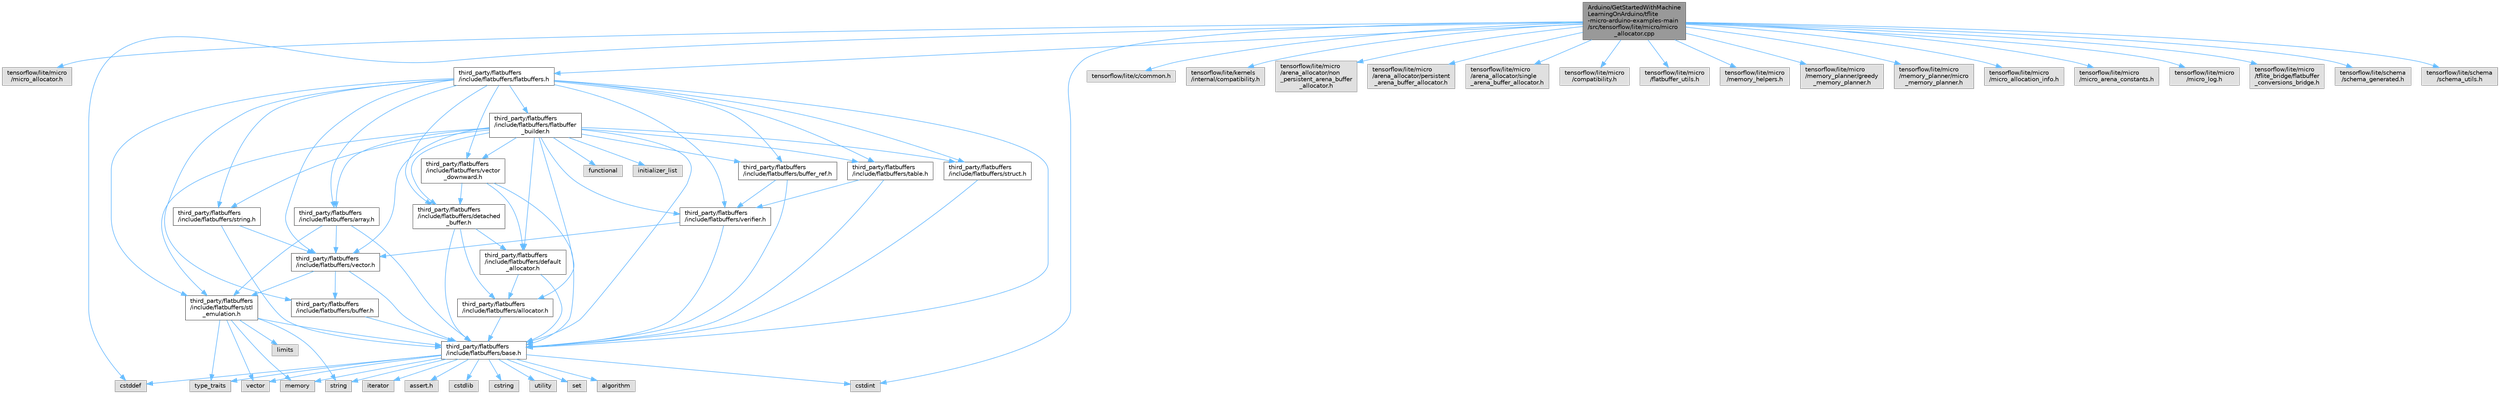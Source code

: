 digraph "Arduino/GetStartedWithMachineLearningOnArduino/tflite-micro-arduino-examples-main/src/tensorflow/lite/micro/micro_allocator.cpp"
{
 // LATEX_PDF_SIZE
  bgcolor="transparent";
  edge [fontname=Helvetica,fontsize=10,labelfontname=Helvetica,labelfontsize=10];
  node [fontname=Helvetica,fontsize=10,shape=box,height=0.2,width=0.4];
  Node1 [id="Node000001",label="Arduino/GetStartedWithMachine\lLearningOnArduino/tflite\l-micro-arduino-examples-main\l/src/tensorflow/lite/micro/micro\l_allocator.cpp",height=0.2,width=0.4,color="gray40", fillcolor="grey60", style="filled", fontcolor="black",tooltip=" "];
  Node1 -> Node2 [id="edge93_Node000001_Node000002",color="steelblue1",style="solid",tooltip=" "];
  Node2 [id="Node000002",label="tensorflow/lite/micro\l/micro_allocator.h",height=0.2,width=0.4,color="grey60", fillcolor="#E0E0E0", style="filled",tooltip=" "];
  Node1 -> Node3 [id="edge94_Node000001_Node000003",color="steelblue1",style="solid",tooltip=" "];
  Node3 [id="Node000003",label="cstddef",height=0.2,width=0.4,color="grey60", fillcolor="#E0E0E0", style="filled",tooltip=" "];
  Node1 -> Node4 [id="edge95_Node000001_Node000004",color="steelblue1",style="solid",tooltip=" "];
  Node4 [id="Node000004",label="cstdint",height=0.2,width=0.4,color="grey60", fillcolor="#E0E0E0", style="filled",tooltip=" "];
  Node1 -> Node5 [id="edge96_Node000001_Node000005",color="steelblue1",style="solid",tooltip=" "];
  Node5 [id="Node000005",label="third_party/flatbuffers\l/include/flatbuffers/flatbuffers.h",height=0.2,width=0.4,color="grey40", fillcolor="white", style="filled",URL="$flatbuffers_8h.html",tooltip=" "];
  Node5 -> Node6 [id="edge97_Node000005_Node000006",color="steelblue1",style="solid",tooltip=" "];
  Node6 [id="Node000006",label="third_party/flatbuffers\l/include/flatbuffers/array.h",height=0.2,width=0.4,color="grey40", fillcolor="white", style="filled",URL="$tflite-micro-arduino-examples-main_2src_2third__party_2flatbuffers_2include_2flatbuffers_2array_8h.html",tooltip=" "];
  Node6 -> Node7 [id="edge98_Node000006_Node000007",color="steelblue1",style="solid",tooltip=" "];
  Node7 [id="Node000007",label="third_party/flatbuffers\l/include/flatbuffers/base.h",height=0.2,width=0.4,color="grey40", fillcolor="white", style="filled",URL="$base_8h.html",tooltip=" "];
  Node7 -> Node8 [id="edge99_Node000007_Node000008",color="steelblue1",style="solid",tooltip=" "];
  Node8 [id="Node000008",label="assert.h",height=0.2,width=0.4,color="grey60", fillcolor="#E0E0E0", style="filled",tooltip=" "];
  Node7 -> Node4 [id="edge100_Node000007_Node000004",color="steelblue1",style="solid",tooltip=" "];
  Node7 -> Node3 [id="edge101_Node000007_Node000003",color="steelblue1",style="solid",tooltip=" "];
  Node7 -> Node9 [id="edge102_Node000007_Node000009",color="steelblue1",style="solid",tooltip=" "];
  Node9 [id="Node000009",label="cstdlib",height=0.2,width=0.4,color="grey60", fillcolor="#E0E0E0", style="filled",tooltip=" "];
  Node7 -> Node10 [id="edge103_Node000007_Node000010",color="steelblue1",style="solid",tooltip=" "];
  Node10 [id="Node000010",label="cstring",height=0.2,width=0.4,color="grey60", fillcolor="#E0E0E0", style="filled",tooltip=" "];
  Node7 -> Node11 [id="edge104_Node000007_Node000011",color="steelblue1",style="solid",tooltip=" "];
  Node11 [id="Node000011",label="utility",height=0.2,width=0.4,color="grey60", fillcolor="#E0E0E0", style="filled",tooltip=" "];
  Node7 -> Node12 [id="edge105_Node000007_Node000012",color="steelblue1",style="solid",tooltip=" "];
  Node12 [id="Node000012",label="string",height=0.2,width=0.4,color="grey60", fillcolor="#E0E0E0", style="filled",tooltip=" "];
  Node7 -> Node13 [id="edge106_Node000007_Node000013",color="steelblue1",style="solid",tooltip=" "];
  Node13 [id="Node000013",label="type_traits",height=0.2,width=0.4,color="grey60", fillcolor="#E0E0E0", style="filled",tooltip=" "];
  Node7 -> Node14 [id="edge107_Node000007_Node000014",color="steelblue1",style="solid",tooltip=" "];
  Node14 [id="Node000014",label="vector",height=0.2,width=0.4,color="grey60", fillcolor="#E0E0E0", style="filled",tooltip=" "];
  Node7 -> Node15 [id="edge108_Node000007_Node000015",color="steelblue1",style="solid",tooltip=" "];
  Node15 [id="Node000015",label="set",height=0.2,width=0.4,color="grey60", fillcolor="#E0E0E0", style="filled",tooltip=" "];
  Node7 -> Node16 [id="edge109_Node000007_Node000016",color="steelblue1",style="solid",tooltip=" "];
  Node16 [id="Node000016",label="algorithm",height=0.2,width=0.4,color="grey60", fillcolor="#E0E0E0", style="filled",tooltip=" "];
  Node7 -> Node17 [id="edge110_Node000007_Node000017",color="steelblue1",style="solid",tooltip=" "];
  Node17 [id="Node000017",label="iterator",height=0.2,width=0.4,color="grey60", fillcolor="#E0E0E0", style="filled",tooltip=" "];
  Node7 -> Node18 [id="edge111_Node000007_Node000018",color="steelblue1",style="solid",tooltip=" "];
  Node18 [id="Node000018",label="memory",height=0.2,width=0.4,color="grey60", fillcolor="#E0E0E0", style="filled",tooltip=" "];
  Node6 -> Node19 [id="edge112_Node000006_Node000019",color="steelblue1",style="solid",tooltip=" "];
  Node19 [id="Node000019",label="third_party/flatbuffers\l/include/flatbuffers/stl\l_emulation.h",height=0.2,width=0.4,color="grey40", fillcolor="white", style="filled",URL="$stl__emulation_8h.html",tooltip=" "];
  Node19 -> Node7 [id="edge113_Node000019_Node000007",color="steelblue1",style="solid",tooltip=" "];
  Node19 -> Node12 [id="edge114_Node000019_Node000012",color="steelblue1",style="solid",tooltip=" "];
  Node19 -> Node13 [id="edge115_Node000019_Node000013",color="steelblue1",style="solid",tooltip=" "];
  Node19 -> Node14 [id="edge116_Node000019_Node000014",color="steelblue1",style="solid",tooltip=" "];
  Node19 -> Node18 [id="edge117_Node000019_Node000018",color="steelblue1",style="solid",tooltip=" "];
  Node19 -> Node20 [id="edge118_Node000019_Node000020",color="steelblue1",style="solid",tooltip=" "];
  Node20 [id="Node000020",label="limits",height=0.2,width=0.4,color="grey60", fillcolor="#E0E0E0", style="filled",tooltip=" "];
  Node6 -> Node21 [id="edge119_Node000006_Node000021",color="steelblue1",style="solid",tooltip=" "];
  Node21 [id="Node000021",label="third_party/flatbuffers\l/include/flatbuffers/vector.h",height=0.2,width=0.4,color="grey40", fillcolor="white", style="filled",URL="$vector_8h.html",tooltip=" "];
  Node21 -> Node7 [id="edge120_Node000021_Node000007",color="steelblue1",style="solid",tooltip=" "];
  Node21 -> Node22 [id="edge121_Node000021_Node000022",color="steelblue1",style="solid",tooltip=" "];
  Node22 [id="Node000022",label="third_party/flatbuffers\l/include/flatbuffers/buffer.h",height=0.2,width=0.4,color="grey40", fillcolor="white", style="filled",URL="$buffer_8h.html",tooltip=" "];
  Node22 -> Node7 [id="edge122_Node000022_Node000007",color="steelblue1",style="solid",tooltip=" "];
  Node21 -> Node19 [id="edge123_Node000021_Node000019",color="steelblue1",style="solid",tooltip=" "];
  Node5 -> Node7 [id="edge124_Node000005_Node000007",color="steelblue1",style="solid",tooltip=" "];
  Node5 -> Node22 [id="edge125_Node000005_Node000022",color="steelblue1",style="solid",tooltip=" "];
  Node5 -> Node23 [id="edge126_Node000005_Node000023",color="steelblue1",style="solid",tooltip=" "];
  Node23 [id="Node000023",label="third_party/flatbuffers\l/include/flatbuffers/buffer_ref.h",height=0.2,width=0.4,color="grey40", fillcolor="white", style="filled",URL="$buffer__ref_8h.html",tooltip=" "];
  Node23 -> Node7 [id="edge127_Node000023_Node000007",color="steelblue1",style="solid",tooltip=" "];
  Node23 -> Node24 [id="edge128_Node000023_Node000024",color="steelblue1",style="solid",tooltip=" "];
  Node24 [id="Node000024",label="third_party/flatbuffers\l/include/flatbuffers/verifier.h",height=0.2,width=0.4,color="grey40", fillcolor="white", style="filled",URL="$verifier_8h.html",tooltip=" "];
  Node24 -> Node7 [id="edge129_Node000024_Node000007",color="steelblue1",style="solid",tooltip=" "];
  Node24 -> Node21 [id="edge130_Node000024_Node000021",color="steelblue1",style="solid",tooltip=" "];
  Node5 -> Node25 [id="edge131_Node000005_Node000025",color="steelblue1",style="solid",tooltip=" "];
  Node25 [id="Node000025",label="third_party/flatbuffers\l/include/flatbuffers/detached\l_buffer.h",height=0.2,width=0.4,color="grey40", fillcolor="white", style="filled",URL="$detached__buffer_8h.html",tooltip=" "];
  Node25 -> Node26 [id="edge132_Node000025_Node000026",color="steelblue1",style="solid",tooltip=" "];
  Node26 [id="Node000026",label="third_party/flatbuffers\l/include/flatbuffers/allocator.h",height=0.2,width=0.4,color="grey40", fillcolor="white", style="filled",URL="$allocator_8h.html",tooltip=" "];
  Node26 -> Node7 [id="edge133_Node000026_Node000007",color="steelblue1",style="solid",tooltip=" "];
  Node25 -> Node7 [id="edge134_Node000025_Node000007",color="steelblue1",style="solid",tooltip=" "];
  Node25 -> Node27 [id="edge135_Node000025_Node000027",color="steelblue1",style="solid",tooltip=" "];
  Node27 [id="Node000027",label="third_party/flatbuffers\l/include/flatbuffers/default\l_allocator.h",height=0.2,width=0.4,color="grey40", fillcolor="white", style="filled",URL="$default__allocator_8h.html",tooltip=" "];
  Node27 -> Node26 [id="edge136_Node000027_Node000026",color="steelblue1",style="solid",tooltip=" "];
  Node27 -> Node7 [id="edge137_Node000027_Node000007",color="steelblue1",style="solid",tooltip=" "];
  Node5 -> Node28 [id="edge138_Node000005_Node000028",color="steelblue1",style="solid",tooltip=" "];
  Node28 [id="Node000028",label="third_party/flatbuffers\l/include/flatbuffers/flatbuffer\l_builder.h",height=0.2,width=0.4,color="grey40", fillcolor="white", style="filled",URL="$flatbuffer__builder_8h.html",tooltip=" "];
  Node28 -> Node29 [id="edge139_Node000028_Node000029",color="steelblue1",style="solid",tooltip=" "];
  Node29 [id="Node000029",label="functional",height=0.2,width=0.4,color="grey60", fillcolor="#E0E0E0", style="filled",tooltip=" "];
  Node28 -> Node30 [id="edge140_Node000028_Node000030",color="steelblue1",style="solid",tooltip=" "];
  Node30 [id="Node000030",label="initializer_list",height=0.2,width=0.4,color="grey60", fillcolor="#E0E0E0", style="filled",tooltip=" "];
  Node28 -> Node26 [id="edge141_Node000028_Node000026",color="steelblue1",style="solid",tooltip=" "];
  Node28 -> Node6 [id="edge142_Node000028_Node000006",color="steelblue1",style="solid",tooltip=" "];
  Node28 -> Node7 [id="edge143_Node000028_Node000007",color="steelblue1",style="solid",tooltip=" "];
  Node28 -> Node23 [id="edge144_Node000028_Node000023",color="steelblue1",style="solid",tooltip=" "];
  Node28 -> Node27 [id="edge145_Node000028_Node000027",color="steelblue1",style="solid",tooltip=" "];
  Node28 -> Node25 [id="edge146_Node000028_Node000025",color="steelblue1",style="solid",tooltip=" "];
  Node28 -> Node19 [id="edge147_Node000028_Node000019",color="steelblue1",style="solid",tooltip=" "];
  Node28 -> Node31 [id="edge148_Node000028_Node000031",color="steelblue1",style="solid",tooltip=" "];
  Node31 [id="Node000031",label="third_party/flatbuffers\l/include/flatbuffers/string.h",height=0.2,width=0.4,color="grey40", fillcolor="white", style="filled",URL="$string_8h.html",tooltip=" "];
  Node31 -> Node7 [id="edge149_Node000031_Node000007",color="steelblue1",style="solid",tooltip=" "];
  Node31 -> Node21 [id="edge150_Node000031_Node000021",color="steelblue1",style="solid",tooltip=" "];
  Node28 -> Node32 [id="edge151_Node000028_Node000032",color="steelblue1",style="solid",tooltip=" "];
  Node32 [id="Node000032",label="third_party/flatbuffers\l/include/flatbuffers/struct.h",height=0.2,width=0.4,color="grey40", fillcolor="white", style="filled",URL="$struct_8h.html",tooltip=" "];
  Node32 -> Node7 [id="edge152_Node000032_Node000007",color="steelblue1",style="solid",tooltip=" "];
  Node28 -> Node33 [id="edge153_Node000028_Node000033",color="steelblue1",style="solid",tooltip=" "];
  Node33 [id="Node000033",label="third_party/flatbuffers\l/include/flatbuffers/table.h",height=0.2,width=0.4,color="grey40", fillcolor="white", style="filled",URL="$table_8h.html",tooltip=" "];
  Node33 -> Node7 [id="edge154_Node000033_Node000007",color="steelblue1",style="solid",tooltip=" "];
  Node33 -> Node24 [id="edge155_Node000033_Node000024",color="steelblue1",style="solid",tooltip=" "];
  Node28 -> Node21 [id="edge156_Node000028_Node000021",color="steelblue1",style="solid",tooltip=" "];
  Node28 -> Node34 [id="edge157_Node000028_Node000034",color="steelblue1",style="solid",tooltip=" "];
  Node34 [id="Node000034",label="third_party/flatbuffers\l/include/flatbuffers/vector\l_downward.h",height=0.2,width=0.4,color="grey40", fillcolor="white", style="filled",URL="$vector__downward_8h.html",tooltip=" "];
  Node34 -> Node7 [id="edge158_Node000034_Node000007",color="steelblue1",style="solid",tooltip=" "];
  Node34 -> Node27 [id="edge159_Node000034_Node000027",color="steelblue1",style="solid",tooltip=" "];
  Node34 -> Node25 [id="edge160_Node000034_Node000025",color="steelblue1",style="solid",tooltip=" "];
  Node28 -> Node24 [id="edge161_Node000028_Node000024",color="steelblue1",style="solid",tooltip=" "];
  Node5 -> Node19 [id="edge162_Node000005_Node000019",color="steelblue1",style="solid",tooltip=" "];
  Node5 -> Node31 [id="edge163_Node000005_Node000031",color="steelblue1",style="solid",tooltip=" "];
  Node5 -> Node32 [id="edge164_Node000005_Node000032",color="steelblue1",style="solid",tooltip=" "];
  Node5 -> Node33 [id="edge165_Node000005_Node000033",color="steelblue1",style="solid",tooltip=" "];
  Node5 -> Node21 [id="edge166_Node000005_Node000021",color="steelblue1",style="solid",tooltip=" "];
  Node5 -> Node34 [id="edge167_Node000005_Node000034",color="steelblue1",style="solid",tooltip=" "];
  Node5 -> Node24 [id="edge168_Node000005_Node000024",color="steelblue1",style="solid",tooltip=" "];
  Node1 -> Node35 [id="edge169_Node000001_Node000035",color="steelblue1",style="solid",tooltip=" "];
  Node35 [id="Node000035",label="tensorflow/lite/c/common.h",height=0.2,width=0.4,color="grey60", fillcolor="#E0E0E0", style="filled",tooltip=" "];
  Node1 -> Node36 [id="edge170_Node000001_Node000036",color="steelblue1",style="solid",tooltip=" "];
  Node36 [id="Node000036",label="tensorflow/lite/kernels\l/internal/compatibility.h",height=0.2,width=0.4,color="grey60", fillcolor="#E0E0E0", style="filled",tooltip=" "];
  Node1 -> Node37 [id="edge171_Node000001_Node000037",color="steelblue1",style="solid",tooltip=" "];
  Node37 [id="Node000037",label="tensorflow/lite/micro\l/arena_allocator/non\l_persistent_arena_buffer\l_allocator.h",height=0.2,width=0.4,color="grey60", fillcolor="#E0E0E0", style="filled",tooltip=" "];
  Node1 -> Node38 [id="edge172_Node000001_Node000038",color="steelblue1",style="solid",tooltip=" "];
  Node38 [id="Node000038",label="tensorflow/lite/micro\l/arena_allocator/persistent\l_arena_buffer_allocator.h",height=0.2,width=0.4,color="grey60", fillcolor="#E0E0E0", style="filled",tooltip=" "];
  Node1 -> Node39 [id="edge173_Node000001_Node000039",color="steelblue1",style="solid",tooltip=" "];
  Node39 [id="Node000039",label="tensorflow/lite/micro\l/arena_allocator/single\l_arena_buffer_allocator.h",height=0.2,width=0.4,color="grey60", fillcolor="#E0E0E0", style="filled",tooltip=" "];
  Node1 -> Node40 [id="edge174_Node000001_Node000040",color="steelblue1",style="solid",tooltip=" "];
  Node40 [id="Node000040",label="tensorflow/lite/micro\l/compatibility.h",height=0.2,width=0.4,color="grey60", fillcolor="#E0E0E0", style="filled",tooltip=" "];
  Node1 -> Node41 [id="edge175_Node000001_Node000041",color="steelblue1",style="solid",tooltip=" "];
  Node41 [id="Node000041",label="tensorflow/lite/micro\l/flatbuffer_utils.h",height=0.2,width=0.4,color="grey60", fillcolor="#E0E0E0", style="filled",tooltip=" "];
  Node1 -> Node42 [id="edge176_Node000001_Node000042",color="steelblue1",style="solid",tooltip=" "];
  Node42 [id="Node000042",label="tensorflow/lite/micro\l/memory_helpers.h",height=0.2,width=0.4,color="grey60", fillcolor="#E0E0E0", style="filled",tooltip=" "];
  Node1 -> Node43 [id="edge177_Node000001_Node000043",color="steelblue1",style="solid",tooltip=" "];
  Node43 [id="Node000043",label="tensorflow/lite/micro\l/memory_planner/greedy\l_memory_planner.h",height=0.2,width=0.4,color="grey60", fillcolor="#E0E0E0", style="filled",tooltip=" "];
  Node1 -> Node44 [id="edge178_Node000001_Node000044",color="steelblue1",style="solid",tooltip=" "];
  Node44 [id="Node000044",label="tensorflow/lite/micro\l/memory_planner/micro\l_memory_planner.h",height=0.2,width=0.4,color="grey60", fillcolor="#E0E0E0", style="filled",tooltip=" "];
  Node1 -> Node45 [id="edge179_Node000001_Node000045",color="steelblue1",style="solid",tooltip=" "];
  Node45 [id="Node000045",label="tensorflow/lite/micro\l/micro_allocation_info.h",height=0.2,width=0.4,color="grey60", fillcolor="#E0E0E0", style="filled",tooltip=" "];
  Node1 -> Node46 [id="edge180_Node000001_Node000046",color="steelblue1",style="solid",tooltip=" "];
  Node46 [id="Node000046",label="tensorflow/lite/micro\l/micro_arena_constants.h",height=0.2,width=0.4,color="grey60", fillcolor="#E0E0E0", style="filled",tooltip=" "];
  Node1 -> Node47 [id="edge181_Node000001_Node000047",color="steelblue1",style="solid",tooltip=" "];
  Node47 [id="Node000047",label="tensorflow/lite/micro\l/micro_log.h",height=0.2,width=0.4,color="grey60", fillcolor="#E0E0E0", style="filled",tooltip=" "];
  Node1 -> Node48 [id="edge182_Node000001_Node000048",color="steelblue1",style="solid",tooltip=" "];
  Node48 [id="Node000048",label="tensorflow/lite/micro\l/tflite_bridge/flatbuffer\l_conversions_bridge.h",height=0.2,width=0.4,color="grey60", fillcolor="#E0E0E0", style="filled",tooltip=" "];
  Node1 -> Node49 [id="edge183_Node000001_Node000049",color="steelblue1",style="solid",tooltip=" "];
  Node49 [id="Node000049",label="tensorflow/lite/schema\l/schema_generated.h",height=0.2,width=0.4,color="grey60", fillcolor="#E0E0E0", style="filled",tooltip=" "];
  Node1 -> Node50 [id="edge184_Node000001_Node000050",color="steelblue1",style="solid",tooltip=" "];
  Node50 [id="Node000050",label="tensorflow/lite/schema\l/schema_utils.h",height=0.2,width=0.4,color="grey60", fillcolor="#E0E0E0", style="filled",tooltip=" "];
}
